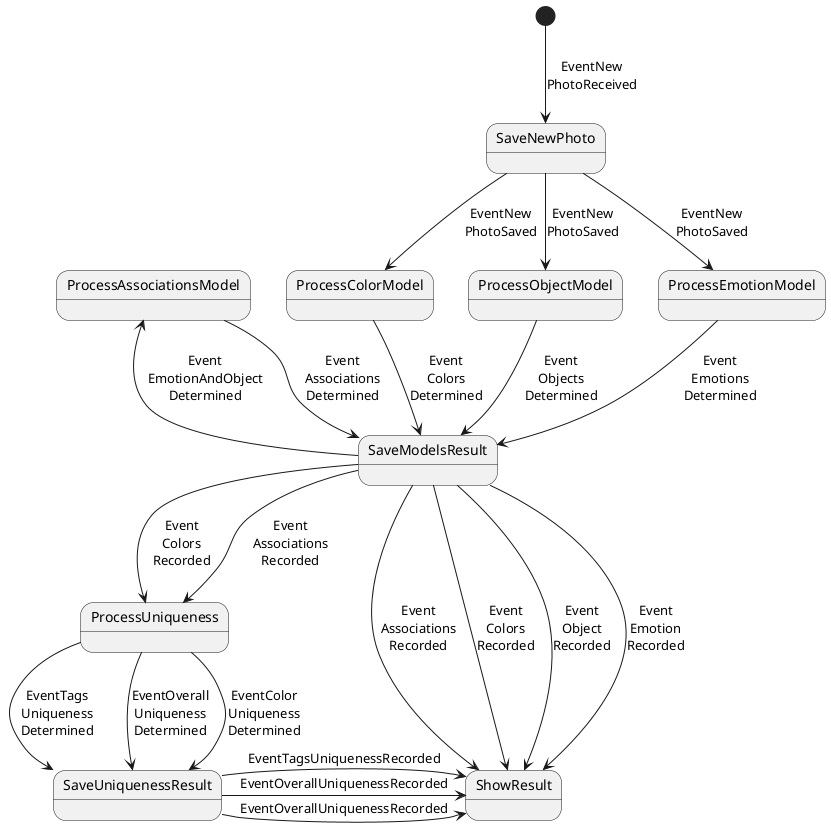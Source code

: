 @startuml
[*] --> SaveNewPhoto : EventNew\nPhotoReceived
SaveNewPhoto --> ProcessColorModel: EventNew\nPhotoSaved
SaveNewPhoto --> ProcessObjectModel : EventNew\nPhotoSaved
SaveNewPhoto --> ProcessEmotionModel : EventNew\nPhotoSaved

ProcessColorModel --> SaveModelsResult : Event\nColors\nDetermined
ProcessObjectModel --> SaveModelsResult : Event\nObjects\nDetermined
ProcessEmotionModel --> SaveModelsResult : Event\nEmotions\nDetermined

SaveModelsResult --> ProcessAssociationsModel : Event\nEmotionAndObject\nDetermined
SaveModelsResult --> ProcessUniqueness : Event\nColors\nRecorded
SaveModelsResult --> ProcessUniqueness : Event\nAssociations\nRecorded


ProcessAssociationsModel -right-> SaveModelsResult : Event\nAssociations\nDetermined

ProcessUniqueness --> SaveUniquenessResult : EventColor\nUniqueness\nDetermined
ProcessUniqueness --> SaveUniquenessResult : EventTags\nUniqueness\nDetermined
ProcessUniqueness --> SaveUniquenessResult : EventOverall\nUniqueness\nDetermined

SaveModelsResult -down-> ShowResult : Event\nColors\nRecorded
SaveModelsResult -down-> ShowResult : Event\nObject\nRecorded
SaveModelsResult -down-> ShowResult : Event\nEmotion\nRecorded
SaveModelsResult -down-> ShowResult : Event\nAssociations\nRecorded
SaveUniquenessResult -right-> ShowResult : EventOverallUniquenessRecorded
SaveUniquenessResult -right-> ShowResult : EventTagsUniquenessRecorded
SaveUniquenessResult -right-> ShowResult : EventOverallUniquenessRecorded


@enduml

